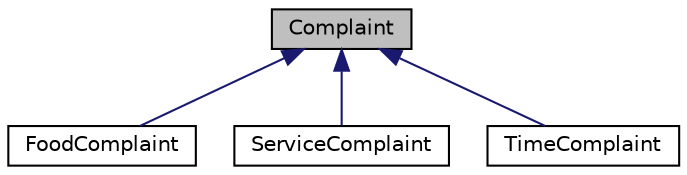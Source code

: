 digraph "Complaint"
{
 // LATEX_PDF_SIZE
  edge [fontname="Helvetica",fontsize="10",labelfontname="Helvetica",labelfontsize="10"];
  node [fontname="Helvetica",fontsize="10",shape=record];
  Node1 [label="Complaint",height=0.2,width=0.4,color="black", fillcolor="grey75", style="filled", fontcolor="black",tooltip="A base class for customer complaints."];
  Node1 -> Node2 [dir="back",color="midnightblue",fontsize="10",style="solid",fontname="Helvetica"];
  Node2 [label="FoodComplaint",height=0.2,width=0.4,color="black", fillcolor="white", style="filled",URL="$classFoodComplaint.html",tooltip="Class for food-related complaints."];
  Node1 -> Node3 [dir="back",color="midnightblue",fontsize="10",style="solid",fontname="Helvetica"];
  Node3 [label="ServiceComplaint",height=0.2,width=0.4,color="black", fillcolor="white", style="filled",URL="$classServiceComplaint.html",tooltip="Class for Service-related complaints."];
  Node1 -> Node4 [dir="back",color="midnightblue",fontsize="10",style="solid",fontname="Helvetica"];
  Node4 [label="TimeComplaint",height=0.2,width=0.4,color="black", fillcolor="white", style="filled",URL="$classTimeComplaint.html",tooltip="Class for Time-related complaints."];
}
